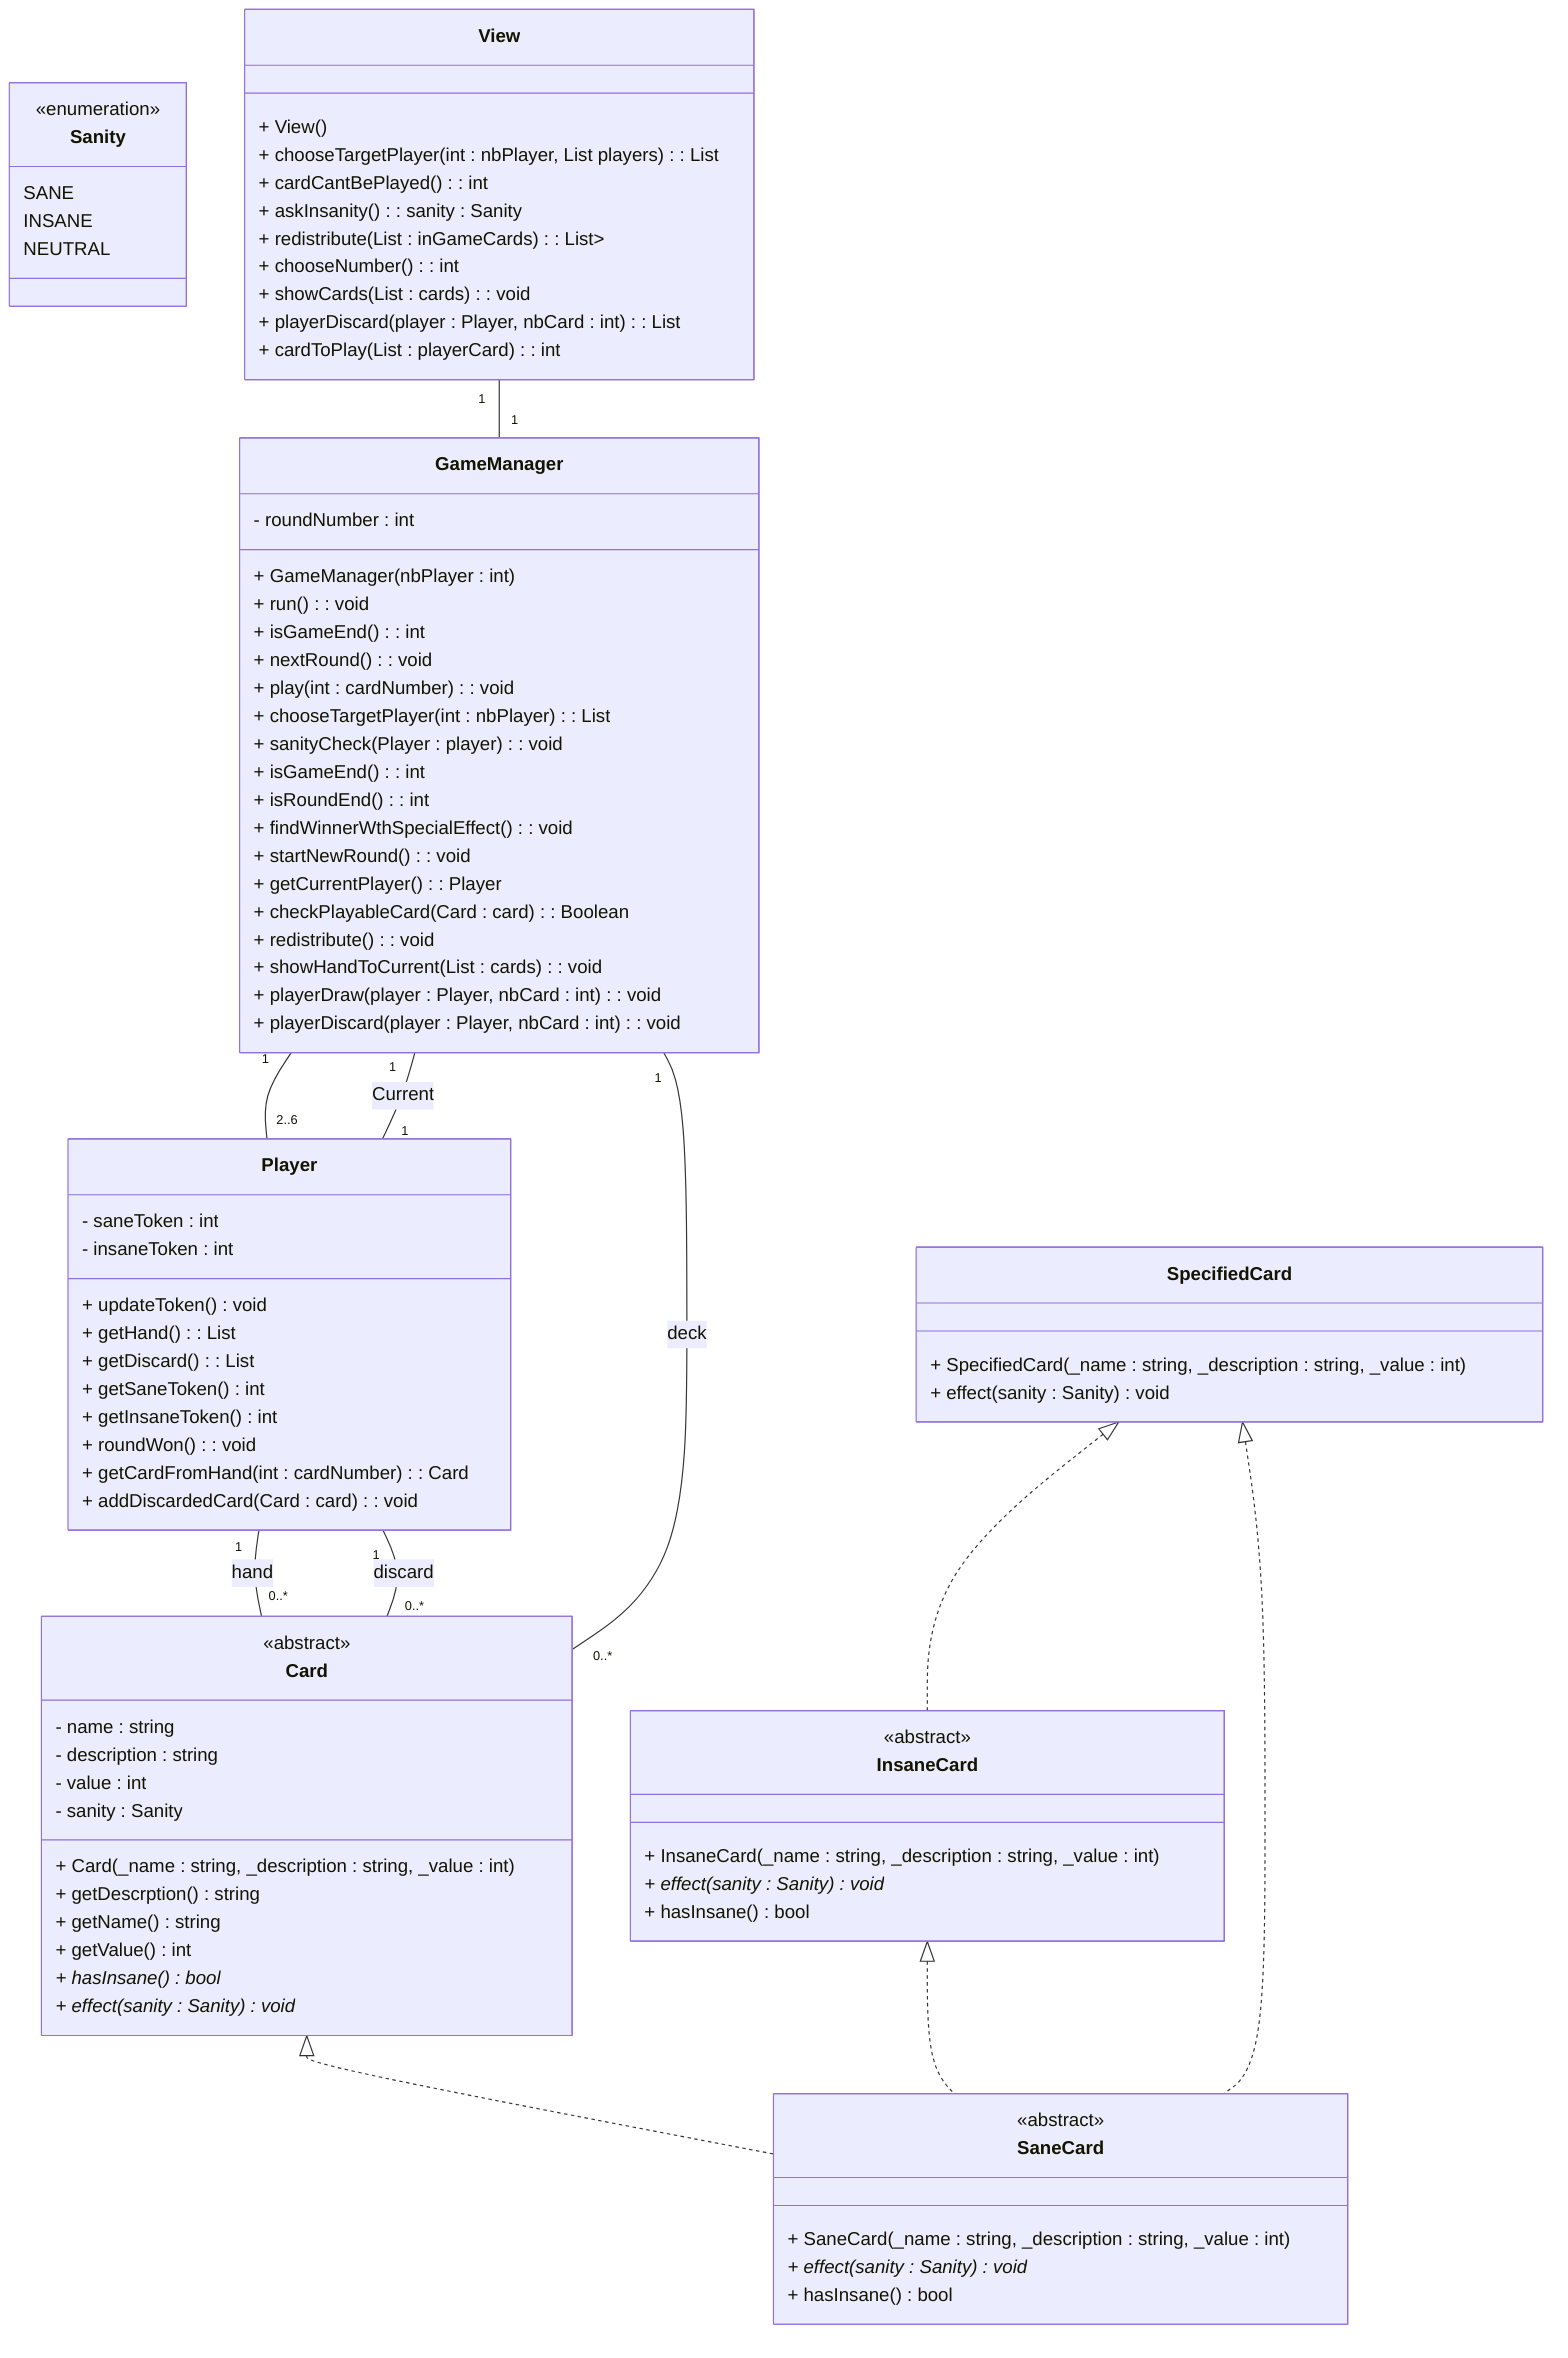 classDiagram
    class Sanity {
    <<enumeration>>
        SANE
        INSANE
        NEUTRAL
    }

    class Card {
    <<abstract>>
        - name : string
        - description : string
        - value : int
        - sanity : Sanity

        + Card(_name : string, _description : string, _value : int)
        + getDescrption() string
        + getName() string
        + getValue() int
        + hasInsane()* bool
        + effect(sanity : Sanity)* void
    }

    class SaneCard {
    <<abstract>>
        + SaneCard(_name : string, _description : string, _value : int)
        + effect(sanity : Sanity)* void
        + hasInsane() bool
    }

    class InsaneCard {
    <<abstract>>
        + InsaneCard(_name : string, _description : string, _value : int)
        + effect(sanity : Sanity)* void
        + hasInsane() bool
    }

    class SpecifiedCard {
        + SpecifiedCard(_name : string, _description : string, _value : int)
        + effect(sanity : Sanity) void
    }

    class GameManager {
        - roundNumber : int

        + GameManager(nbPlayer : int)
        + run() : void
        + isGameEnd() : int
        + nextRound() : void
        + play(int : cardNumber) : void
        + chooseTargetPlayer(int : nbPlayer) : List<Player>
        + sanityCheck(Player : player) : void
        + isGameEnd() : int
        + isRoundEnd() : int
        + findWinnerWthSpecialEffect() : void
        + startNewRound() : void
        + getCurrentPlayer() : Player
        + checkPlayableCard(Card : card) : Boolean
        + redistribute() : void
        + showHandToCurrent(List<Card> : cards) : void
        + playerDraw(player : Player, nbCard : int) : void
        + playerDiscard(player : Player, nbCard : int) : void
    }

    class Player {
        - saneToken : int
        - insaneToken : int

        + updateToken() void
        + getHand() : List<Card>
        + getDiscard() : List<Card>
        + getSaneToken() int
        + getInsaneToken() int
        + roundWon() : void
        + getCardFromHand(int : cardNumber) : Card
        + addDiscardedCard(Card : card) : void
    }

    class View {
        + View()
        + chooseTargetPlayer(int : nbPlayer, List<Player> players) : List<Player>
        + cardCantBePlayed() : int
        + askInsanity() : sanity : Sanity
        + redistribute(List<Card> : inGameCards) : List<List<Card>>
        + chooseNumber() : int
        + showCards(List<Card> : cards) : void
        + playerDiscard(player : Player, nbCard : int) : List<int>
        + cardToPlay(List<Card> : playerCard) : int
    }

    Card <|.. SaneCard
    InsaneCard <|.. SaneCard
    SpecifiedCard <|.. SaneCard
    SpecifiedCard <|.. InsaneCard
    Player "1" -- "0..*" Card : hand
    Player "1" -- "0..*" Card : discard
    GameManager "1" -- "0..*" Card : deck
    GameManager "1" -- "2..6" Player
    GameManager "1" -- "1" Player : Current
    View "1" -- "1" GameManager